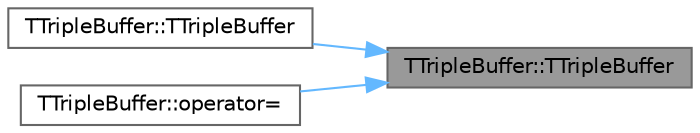 digraph "TTripleBuffer::TTripleBuffer"
{
 // INTERACTIVE_SVG=YES
 // LATEX_PDF_SIZE
  bgcolor="transparent";
  edge [fontname=Helvetica,fontsize=10,labelfontname=Helvetica,labelfontsize=10];
  node [fontname=Helvetica,fontsize=10,shape=box,height=0.2,width=0.4];
  rankdir="RL";
  Node1 [id="Node000001",label="TTripleBuffer::TTripleBuffer",height=0.2,width=0.4,color="gray40", fillcolor="grey60", style="filled", fontcolor="black",tooltip="Default constructor."];
  Node1 -> Node2 [id="edge1_Node000001_Node000002",dir="back",color="steelblue1",style="solid",tooltip=" "];
  Node2 [id="Node000002",label="TTripleBuffer::TTripleBuffer",height=0.2,width=0.4,color="grey40", fillcolor="white", style="filled",URL="$d1/d21/classTTripleBuffer.html#a739f2de7ab1c574f3edc15aaf609bbd7",tooltip="Hidden copy constructor (triple buffers cannot be copied)."];
  Node1 -> Node3 [id="edge2_Node000001_Node000003",dir="back",color="steelblue1",style="solid",tooltip=" "];
  Node3 [id="Node000003",label="TTripleBuffer::operator=",height=0.2,width=0.4,color="grey40", fillcolor="white", style="filled",URL="$d1/d21/classTTripleBuffer.html#a9d62bb163923d55b4cec1517b0c5fbc3",tooltip="Hidden copy assignment (triple buffers cannot be copied)."];
}
